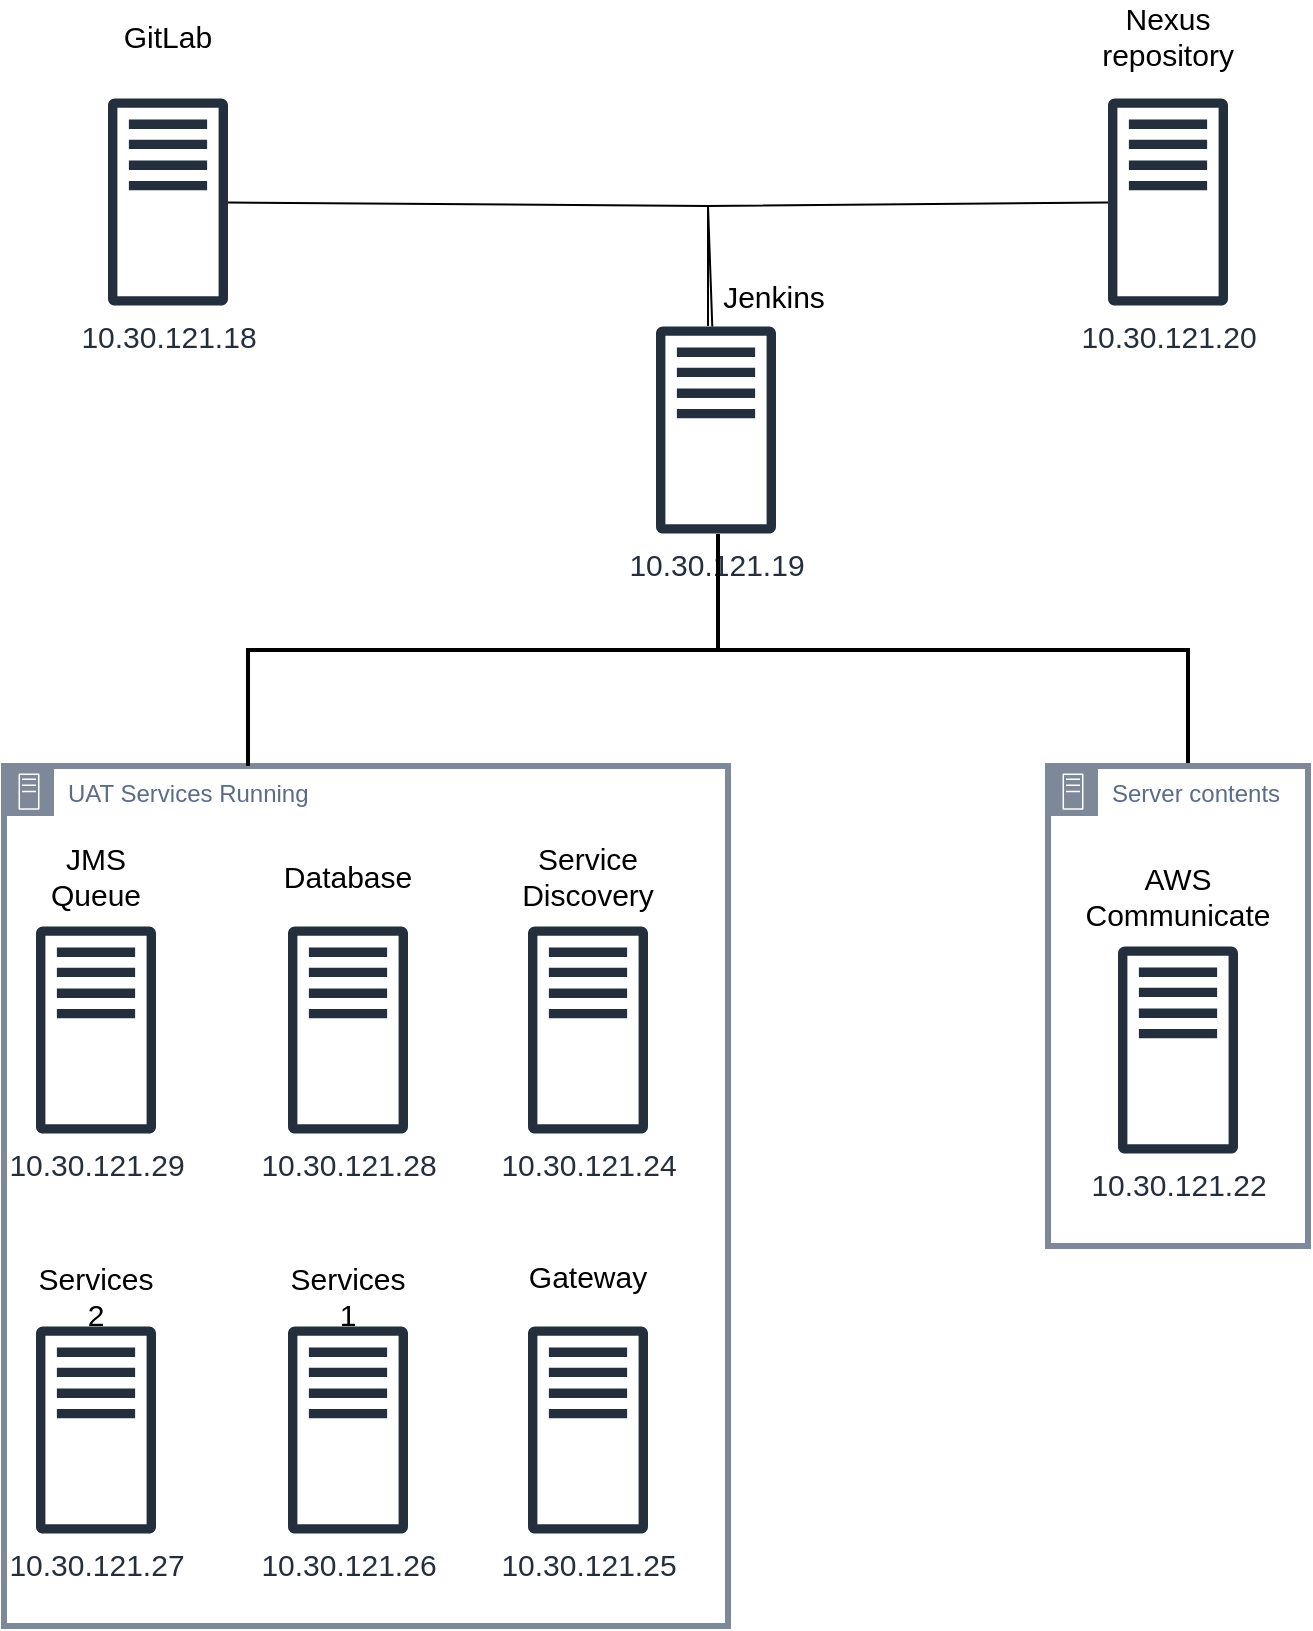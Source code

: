 <mxfile version="27.1.4">
  <diagram name="Trang-1" id="-xY9iWIBnSZKWelSnB7h">
    <mxGraphModel dx="1148" dy="829" grid="1" gridSize="10" guides="1" tooltips="1" connect="1" arrows="1" fold="1" page="1" pageScale="1" pageWidth="827" pageHeight="1169" math="0" shadow="0">
      <root>
        <mxCell id="0" />
        <mxCell id="1" parent="0" />
        <mxCell id="OG8OPvFPvBwY5nTYk2t3-2" value="10.30.121.20" style="sketch=0;outlineConnect=0;fontColor=#232F3E;gradientColor=none;fillColor=#232F3D;strokeColor=none;dashed=0;verticalLabelPosition=bottom;verticalAlign=top;align=center;html=1;fontSize=15;fontStyle=0;aspect=fixed;pointerEvents=1;shape=mxgraph.aws4.traditional_server;" vertex="1" parent="1">
          <mxGeometry x="580" y="66" width="60" height="104" as="geometry" />
        </mxCell>
        <mxCell id="OG8OPvFPvBwY5nTYk2t3-4" value="UAT Services Running" style="points=[[0,0],[0.25,0],[0.5,0],[0.75,0],[1,0],[1,0.25],[1,0.5],[1,0.75],[1,1],[0.75,1],[0.5,1],[0.25,1],[0,1],[0,0.75],[0,0.5],[0,0.25]];outlineConnect=0;gradientColor=none;html=1;whiteSpace=wrap;fontSize=12;fontStyle=0;container=1;pointerEvents=0;collapsible=0;recursiveResize=0;shape=mxgraph.aws4.group;grIcon=mxgraph.aws4.group_on_premise;strokeColor=#7D8998;fillColor=none;verticalAlign=top;align=left;spacingLeft=30;fontColor=#5A6C86;dashed=0;strokeWidth=3;" vertex="1" parent="1">
          <mxGeometry x="28" y="400" width="362" height="430" as="geometry" />
        </mxCell>
        <mxCell id="OG8OPvFPvBwY5nTYk2t3-13" value="10.30.121.27" style="sketch=0;outlineConnect=0;fontColor=#232F3E;gradientColor=none;fillColor=#232F3D;strokeColor=none;dashed=0;verticalLabelPosition=bottom;verticalAlign=top;align=center;html=1;fontSize=15;fontStyle=0;aspect=fixed;pointerEvents=1;shape=mxgraph.aws4.traditional_server;" vertex="1" parent="OG8OPvFPvBwY5nTYk2t3-4">
          <mxGeometry x="16" y="280" width="60" height="104" as="geometry" />
        </mxCell>
        <mxCell id="OG8OPvFPvBwY5nTYk2t3-14" value="10.30.121.29" style="sketch=0;outlineConnect=0;fontColor=#232F3E;gradientColor=none;fillColor=#232F3D;strokeColor=none;dashed=0;verticalLabelPosition=bottom;verticalAlign=top;align=center;html=1;fontSize=15;fontStyle=0;aspect=fixed;pointerEvents=1;shape=mxgraph.aws4.traditional_server;" vertex="1" parent="OG8OPvFPvBwY5nTYk2t3-4">
          <mxGeometry x="16" y="80" width="60" height="104" as="geometry" />
        </mxCell>
        <mxCell id="OG8OPvFPvBwY5nTYk2t3-15" value="10.30.121.25" style="sketch=0;outlineConnect=0;fontColor=#232F3E;gradientColor=none;fillColor=#232F3D;strokeColor=none;dashed=0;verticalLabelPosition=bottom;verticalAlign=top;align=center;html=1;fontSize=15;fontStyle=0;aspect=fixed;pointerEvents=1;shape=mxgraph.aws4.traditional_server;" vertex="1" parent="OG8OPvFPvBwY5nTYk2t3-4">
          <mxGeometry x="262" y="280" width="60" height="104" as="geometry" />
        </mxCell>
        <mxCell id="OG8OPvFPvBwY5nTYk2t3-16" value="10.30.121.24" style="sketch=0;outlineConnect=0;fontColor=#232F3E;gradientColor=none;fillColor=#232F3D;strokeColor=none;dashed=0;verticalLabelPosition=bottom;verticalAlign=top;align=center;html=1;fontSize=15;fontStyle=0;aspect=fixed;pointerEvents=1;shape=mxgraph.aws4.traditional_server;" vertex="1" parent="OG8OPvFPvBwY5nTYk2t3-4">
          <mxGeometry x="262" y="80" width="60" height="104" as="geometry" />
        </mxCell>
        <mxCell id="OG8OPvFPvBwY5nTYk2t3-18" value="10.30.121.28" style="sketch=0;outlineConnect=0;fontColor=#232F3E;gradientColor=none;fillColor=#232F3D;strokeColor=none;dashed=0;verticalLabelPosition=bottom;verticalAlign=top;align=center;html=1;fontSize=15;fontStyle=0;aspect=fixed;pointerEvents=1;shape=mxgraph.aws4.traditional_server;" vertex="1" parent="OG8OPvFPvBwY5nTYk2t3-4">
          <mxGeometry x="142" y="80" width="60" height="104" as="geometry" />
        </mxCell>
        <mxCell id="OG8OPvFPvBwY5nTYk2t3-19" value="10.30.121.26" style="sketch=0;outlineConnect=0;fontColor=#232F3E;gradientColor=none;fillColor=#232F3D;strokeColor=none;dashed=0;verticalLabelPosition=bottom;verticalAlign=top;align=center;html=1;fontSize=15;fontStyle=0;aspect=fixed;pointerEvents=1;shape=mxgraph.aws4.traditional_server;" vertex="1" parent="OG8OPvFPvBwY5nTYk2t3-4">
          <mxGeometry x="142" y="280" width="60" height="104" as="geometry" />
        </mxCell>
        <mxCell id="OG8OPvFPvBwY5nTYk2t3-20" value="JMS Queue" style="text;html=1;align=center;verticalAlign=middle;whiteSpace=wrap;rounded=0;fontSize=15;" vertex="1" parent="OG8OPvFPvBwY5nTYk2t3-4">
          <mxGeometry x="16" y="40" width="60" height="30" as="geometry" />
        </mxCell>
        <mxCell id="OG8OPvFPvBwY5nTYk2t3-21" value="Database" style="text;html=1;align=center;verticalAlign=middle;whiteSpace=wrap;rounded=0;fontSize=15;" vertex="1" parent="OG8OPvFPvBwY5nTYk2t3-4">
          <mxGeometry x="142" y="40" width="60" height="30" as="geometry" />
        </mxCell>
        <mxCell id="OG8OPvFPvBwY5nTYk2t3-22" value="Service Discovery" style="text;html=1;align=center;verticalAlign=middle;whiteSpace=wrap;rounded=0;fontSize=15;" vertex="1" parent="OG8OPvFPvBwY5nTYk2t3-4">
          <mxGeometry x="262" y="40" width="60" height="30" as="geometry" />
        </mxCell>
        <mxCell id="OG8OPvFPvBwY5nTYk2t3-24" value="Gateway" style="text;html=1;align=center;verticalAlign=middle;whiteSpace=wrap;rounded=0;fontSize=15;" vertex="1" parent="OG8OPvFPvBwY5nTYk2t3-4">
          <mxGeometry x="262" y="240" width="60" height="30" as="geometry" />
        </mxCell>
        <mxCell id="OG8OPvFPvBwY5nTYk2t3-25" value="Services 1" style="text;html=1;align=center;verticalAlign=middle;whiteSpace=wrap;rounded=0;fontSize=15;" vertex="1" parent="OG8OPvFPvBwY5nTYk2t3-4">
          <mxGeometry x="142" y="250" width="60" height="30" as="geometry" />
        </mxCell>
        <mxCell id="OG8OPvFPvBwY5nTYk2t3-26" value="Services 2" style="text;html=1;align=center;verticalAlign=middle;whiteSpace=wrap;rounded=0;fontSize=15;" vertex="1" parent="OG8OPvFPvBwY5nTYk2t3-4">
          <mxGeometry x="16" y="250" width="60" height="30" as="geometry" />
        </mxCell>
        <mxCell id="OG8OPvFPvBwY5nTYk2t3-6" value="10.30.121.18" style="sketch=0;outlineConnect=0;fontColor=#232F3E;gradientColor=none;fillColor=#232F3D;strokeColor=none;dashed=0;verticalLabelPosition=bottom;verticalAlign=top;align=center;html=1;fontSize=15;fontStyle=0;aspect=fixed;pointerEvents=1;shape=mxgraph.aws4.traditional_server;" vertex="1" parent="1">
          <mxGeometry x="80" y="66" width="60" height="104" as="geometry" />
        </mxCell>
        <mxCell id="OG8OPvFPvBwY5nTYk2t3-7" value="10.30.121.19" style="sketch=0;outlineConnect=0;fontColor=#232F3E;gradientColor=none;fillColor=#232F3D;strokeColor=none;dashed=0;verticalLabelPosition=bottom;verticalAlign=top;align=center;html=1;fontSize=15;fontStyle=0;aspect=fixed;pointerEvents=1;shape=mxgraph.aws4.traditional_server;" vertex="1" parent="1">
          <mxGeometry x="354" y="180" width="60" height="104" as="geometry" />
        </mxCell>
        <mxCell id="OG8OPvFPvBwY5nTYk2t3-10" value="GitLab" style="text;html=1;align=center;verticalAlign=middle;whiteSpace=wrap;rounded=0;fontSize=15;" vertex="1" parent="1">
          <mxGeometry x="80" y="20" width="60" height="30" as="geometry" />
        </mxCell>
        <mxCell id="OG8OPvFPvBwY5nTYk2t3-11" value="Jenkins" style="text;html=1;align=center;verticalAlign=middle;whiteSpace=wrap;rounded=0;fontSize=15;" vertex="1" parent="1">
          <mxGeometry x="383" y="150" width="60" height="30" as="geometry" />
        </mxCell>
        <mxCell id="OG8OPvFPvBwY5nTYk2t3-12" value="Nexus repository" style="text;html=1;align=center;verticalAlign=middle;whiteSpace=wrap;rounded=0;fontSize=15;" vertex="1" parent="1">
          <mxGeometry x="580" y="20" width="60" height="30" as="geometry" />
        </mxCell>
        <mxCell id="OG8OPvFPvBwY5nTYk2t3-27" value="" style="endArrow=none;html=1;rounded=0;" edge="1" parent="1" source="OG8OPvFPvBwY5nTYk2t3-7" target="OG8OPvFPvBwY5nTYk2t3-6">
          <mxGeometry width="50" height="50" relative="1" as="geometry">
            <mxPoint x="310" y="450" as="sourcePoint" />
            <mxPoint x="360" y="400" as="targetPoint" />
            <Array as="points">
              <mxPoint x="380" y="120" />
            </Array>
          </mxGeometry>
        </mxCell>
        <mxCell id="OG8OPvFPvBwY5nTYk2t3-28" value="" style="endArrow=none;html=1;rounded=0;" edge="1" parent="1" target="OG8OPvFPvBwY5nTYk2t3-2">
          <mxGeometry width="50" height="50" relative="1" as="geometry">
            <mxPoint x="380" y="180" as="sourcePoint" />
            <mxPoint x="450" y="130" as="targetPoint" />
            <Array as="points">
              <mxPoint x="380" y="120" />
            </Array>
          </mxGeometry>
        </mxCell>
        <mxCell id="OG8OPvFPvBwY5nTYk2t3-29" value="" style="strokeWidth=2;html=1;shape=mxgraph.flowchart.annotation_2;align=left;labelPosition=right;pointerEvents=1;direction=south;" vertex="1" parent="1">
          <mxGeometry x="150" y="284" width="470" height="116" as="geometry" />
        </mxCell>
        <mxCell id="OG8OPvFPvBwY5nTYk2t3-44" value="Server contents" style="points=[[0,0],[0.25,0],[0.5,0],[0.75,0],[1,0],[1,0.25],[1,0.5],[1,0.75],[1,1],[0.75,1],[0.5,1],[0.25,1],[0,1],[0,0.75],[0,0.5],[0,0.25]];outlineConnect=0;gradientColor=none;html=1;whiteSpace=wrap;fontSize=12;fontStyle=0;container=1;pointerEvents=0;collapsible=0;recursiveResize=0;shape=mxgraph.aws4.group;grIcon=mxgraph.aws4.group_on_premise;strokeColor=#7D8998;fillColor=none;verticalAlign=top;align=left;spacingLeft=30;fontColor=#5A6C86;dashed=0;strokeWidth=3;" vertex="1" parent="1">
          <mxGeometry x="550" y="400" width="130" height="240" as="geometry" />
        </mxCell>
        <mxCell id="OG8OPvFPvBwY5nTYk2t3-8" value="10.30.121.22" style="sketch=0;outlineConnect=0;fontColor=#232F3E;gradientColor=none;fillColor=#232F3D;strokeColor=none;dashed=0;verticalLabelPosition=bottom;verticalAlign=top;align=center;html=1;fontSize=15;fontStyle=0;aspect=fixed;pointerEvents=1;shape=mxgraph.aws4.traditional_server;" vertex="1" parent="OG8OPvFPvBwY5nTYk2t3-44">
          <mxGeometry x="35" y="90" width="60" height="104" as="geometry" />
        </mxCell>
        <mxCell id="OG8OPvFPvBwY5nTYk2t3-17" value="AWS Communicate" style="text;html=1;align=center;verticalAlign=middle;whiteSpace=wrap;rounded=0;fontSize=15;" vertex="1" parent="OG8OPvFPvBwY5nTYk2t3-44">
          <mxGeometry x="35" y="50" width="60" height="30" as="geometry" />
        </mxCell>
      </root>
    </mxGraphModel>
  </diagram>
</mxfile>
